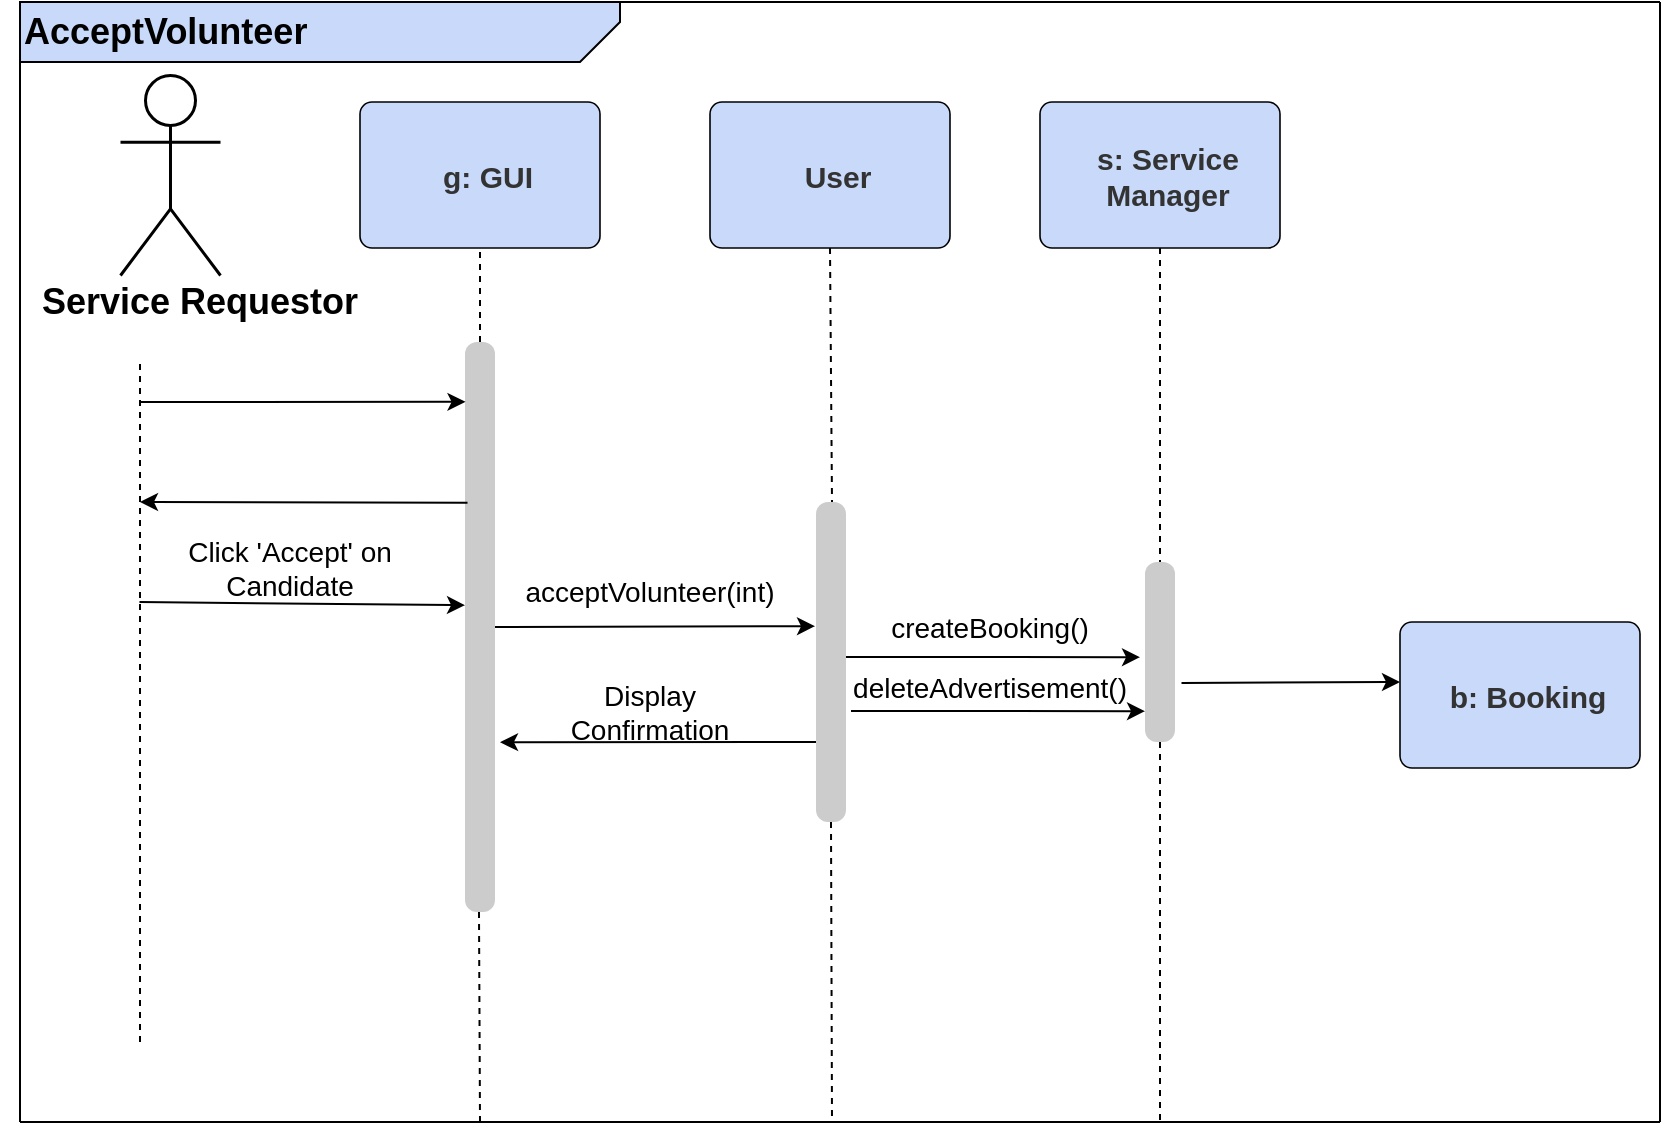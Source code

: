 <mxfile version="14.4.9" type="github">
  <diagram id="llwENjA93QxbZF6YLLVZ" name="Page-1">
    <mxGraphModel dx="2131" dy="854" grid="1" gridSize="10" guides="1" tooltips="1" connect="1" arrows="1" fold="1" page="1" pageScale="1" pageWidth="850" pageHeight="1100" math="0" shadow="0">
      <root>
        <mxCell id="0" />
        <mxCell id="1" parent="0" />
        <mxCell id="uYFd_QaFXTuMg8h9Bsqa-2" value="" style="endArrow=none;html=1;" parent="1" edge="1">
          <mxGeometry width="50" height="50" relative="1" as="geometry">
            <mxPoint x="20" y="640" as="sourcePoint" />
            <mxPoint x="20" y="80" as="targetPoint" />
          </mxGeometry>
        </mxCell>
        <mxCell id="uYFd_QaFXTuMg8h9Bsqa-3" value="&lt;font style=&quot;font-size: 18px&quot;&gt;&lt;b&gt;AcceptVolunteer&lt;/b&gt;&lt;/font&gt;" style="shape=card;whiteSpace=wrap;html=1;shadow=0;direction=north;size=20;flipH=1;fillColor=#C8D9F9;align=left;" parent="1" vertex="1">
          <mxGeometry x="20" y="80" width="300" height="30" as="geometry" />
        </mxCell>
        <UserObject label="" lucidchartObjectId="MQdmsXt1-PA9" id="uYFd_QaFXTuMg8h9Bsqa-4">
          <mxCell style="html=1;overflow=block;blockSpacing=1;whiteSpace=wrap;shape=umlActor;labelPosition=center;verticalLabelPosition=bottom;verticalAlign=top;whiteSpace=nowrap;whiteSpace=wrap;fontSize=13;spacingLeft=8.4;spacing=0;strokeOpacity=100;fillOpacity=0;rounded=1;absoluteArcSize=1;arcSize=12;fillColor=#000000;strokeWidth=1.5;" parent="1" vertex="1">
            <mxGeometry x="70" y="116.5" width="50" height="100" as="geometry" />
          </mxCell>
        </UserObject>
        <UserObject label="g: GUI" lucidchartObjectId="MQdmAqv0ttIW" id="uYFd_QaFXTuMg8h9Bsqa-8">
          <mxCell style="html=1;overflow=block;blockSpacing=1;whiteSpace=wrap;;whiteSpace=wrap;fontSize=15;fontColor=#333333;fontStyle=1;spacingLeft=8.4;spacing=3.8;strokeOpacity=100;fillOpacity=100;rounded=1;absoluteArcSize=1;arcSize=12;fillColor=#c8d9f9;strokeWidth=0.8;" parent="1" vertex="1">
            <mxGeometry x="190" y="130" width="120" height="73" as="geometry" />
          </mxCell>
        </UserObject>
        <mxCell id="uYFd_QaFXTuMg8h9Bsqa-10" value="" style="endArrow=none;dashed=1;html=1;entryX=0.5;entryY=1;entryDx=0;entryDy=0;exitX=0.5;exitY=0;exitDx=0;exitDy=0;" parent="1" source="uYFd_QaFXTuMg8h9Bsqa-37" target="uYFd_QaFXTuMg8h9Bsqa-8" edge="1">
          <mxGeometry width="50" height="50" relative="1" as="geometry">
            <mxPoint x="250" y="240" as="sourcePoint" />
            <mxPoint x="300" y="190" as="targetPoint" />
          </mxGeometry>
        </mxCell>
        <mxCell id="uYFd_QaFXTuMg8h9Bsqa-12" value="" style="endArrow=none;dashed=1;html=1;" parent="1" edge="1">
          <mxGeometry width="50" height="50" relative="1" as="geometry">
            <mxPoint x="80" y="600" as="sourcePoint" />
            <mxPoint x="80" y="260" as="targetPoint" />
          </mxGeometry>
        </mxCell>
        <mxCell id="uYFd_QaFXTuMg8h9Bsqa-32" value="&lt;font style=&quot;font-size: 18px&quot;&gt;&lt;b&gt;Service Requestor&lt;/b&gt;&lt;/font&gt;" style="text;html=1;strokeColor=none;fillColor=none;align=center;verticalAlign=middle;whiteSpace=wrap;rounded=0;shadow=0;" parent="1" vertex="1">
          <mxGeometry x="10" y="210" width="200" height="40" as="geometry" />
        </mxCell>
        <mxCell id="uYFd_QaFXTuMg8h9Bsqa-33" value="" style="endArrow=none;html=1;" parent="1" edge="1">
          <mxGeometry width="50" height="50" relative="1" as="geometry">
            <mxPoint x="20" y="640" as="sourcePoint" />
            <mxPoint x="840" y="640" as="targetPoint" />
          </mxGeometry>
        </mxCell>
        <mxCell id="uYFd_QaFXTuMg8h9Bsqa-34" value="" style="endArrow=none;html=1;" parent="1" edge="1">
          <mxGeometry width="50" height="50" relative="1" as="geometry">
            <mxPoint x="840" y="640" as="sourcePoint" />
            <mxPoint x="840" y="80" as="targetPoint" />
          </mxGeometry>
        </mxCell>
        <mxCell id="uYFd_QaFXTuMg8h9Bsqa-35" value="" style="endArrow=none;html=1;entryX=1;entryY=0;entryDx=0;entryDy=0;entryPerimeter=0;" parent="1" target="uYFd_QaFXTuMg8h9Bsqa-3" edge="1">
          <mxGeometry width="50" height="50" relative="1" as="geometry">
            <mxPoint x="840" y="80" as="sourcePoint" />
            <mxPoint x="900" y="410" as="targetPoint" />
          </mxGeometry>
        </mxCell>
        <UserObject label="" lucidchartObjectId="MQdme0VbJFhK" id="uYFd_QaFXTuMg8h9Bsqa-37">
          <mxCell style="html=1;overflow=block;blockSpacing=1;whiteSpace=wrap;;whiteSpace=wrap;fontSize=13;spacingLeft=8.4;spacing=3.8;strokeOpacity=0;fillOpacity=100;rounded=1;absoluteArcSize=1;arcSize=12;fillColor=#cccccc;strokeWidth=0.8;" parent="1" vertex="1">
            <mxGeometry x="242.5" y="250" width="15" height="285" as="geometry" />
          </mxCell>
        </UserObject>
        <mxCell id="uYFd_QaFXTuMg8h9Bsqa-38" value="" style="endArrow=none;dashed=1;html=1;entryX=0.5;entryY=1;entryDx=0;entryDy=0;" parent="1" edge="1">
          <mxGeometry width="50" height="50" relative="1" as="geometry">
            <mxPoint x="250" y="640" as="sourcePoint" />
            <mxPoint x="249.5" y="535" as="targetPoint" />
          </mxGeometry>
        </mxCell>
        <mxCell id="uYFd_QaFXTuMg8h9Bsqa-39" value="" style="endArrow=classic;html=1;entryX=0.017;entryY=0.105;entryDx=0;entryDy=0;entryPerimeter=0;" parent="1" target="uYFd_QaFXTuMg8h9Bsqa-37" edge="1">
          <mxGeometry width="50" height="50" relative="1" as="geometry">
            <mxPoint x="80" y="280" as="sourcePoint" />
            <mxPoint x="840" y="440" as="targetPoint" />
          </mxGeometry>
        </mxCell>
        <mxCell id="uYFd_QaFXTuMg8h9Bsqa-40" value="&lt;font style=&quot;font-size: 14px&quot;&gt;Click &#39;Accept&#39; on Candidate&lt;/font&gt;" style="text;html=1;strokeColor=none;fillColor=none;align=center;verticalAlign=middle;whiteSpace=wrap;rounded=0;" parent="1" vertex="1">
          <mxGeometry x="90" y="347.5" width="130" height="30" as="geometry" />
        </mxCell>
        <UserObject label="User" lucidchartObjectId="MQdmAqv0ttIW" id="uYFd_QaFXTuMg8h9Bsqa-41">
          <mxCell style="html=1;overflow=block;blockSpacing=1;whiteSpace=wrap;;whiteSpace=wrap;fontSize=15;fontColor=#333333;fontStyle=1;spacingLeft=8.4;spacing=3.8;strokeOpacity=100;fillOpacity=100;rounded=1;absoluteArcSize=1;arcSize=12;fillColor=#c8d9f9;strokeWidth=0.8;" parent="1" vertex="1">
            <mxGeometry x="365" y="130" width="120" height="73" as="geometry" />
          </mxCell>
        </UserObject>
        <UserObject label="s: Service Manager" lucidchartObjectId="MQdmAqv0ttIW" id="uYFd_QaFXTuMg8h9Bsqa-42">
          <mxCell style="html=1;overflow=block;blockSpacing=1;whiteSpace=wrap;;whiteSpace=wrap;fontSize=15;fontColor=#333333;fontStyle=1;spacingLeft=8.4;spacing=3.8;strokeOpacity=100;fillOpacity=100;rounded=1;absoluteArcSize=1;arcSize=12;fillColor=#c8d9f9;strokeWidth=0.8;" parent="1" vertex="1">
            <mxGeometry x="530" y="130" width="120" height="73" as="geometry" />
          </mxCell>
        </UserObject>
        <UserObject label="b: Booking" lucidchartObjectId="MQdmAqv0ttIW" id="uYFd_QaFXTuMg8h9Bsqa-43">
          <mxCell style="html=1;overflow=block;blockSpacing=1;whiteSpace=wrap;;whiteSpace=wrap;fontSize=15;fontColor=#333333;fontStyle=1;spacingLeft=8.4;spacing=3.8;strokeOpacity=100;fillOpacity=100;rounded=1;absoluteArcSize=1;arcSize=12;fillColor=#c8d9f9;strokeWidth=0.8;" parent="1" vertex="1">
            <mxGeometry x="710" y="390" width="120" height="73" as="geometry" />
          </mxCell>
        </UserObject>
        <UserObject label="" lucidchartObjectId="MQdmyBwsHD2w" id="uYFd_QaFXTuMg8h9Bsqa-45">
          <mxCell style="html=1;overflow=block;blockSpacing=1;whiteSpace=wrap;;whiteSpace=wrap;fontSize=13;spacingLeft=8.4;spacing=3.8;strokeOpacity=0;fillOpacity=100;rounded=1;absoluteArcSize=1;arcSize=12;fillColor=#cccccc;strokeWidth=0.8;" parent="1" vertex="1">
            <mxGeometry x="418" y="330" width="15" height="160" as="geometry" />
          </mxCell>
        </UserObject>
        <UserObject label="" lucidchartObjectId="MQdmyBwsHD2w" id="uYFd_QaFXTuMg8h9Bsqa-46">
          <mxCell style="html=1;overflow=block;blockSpacing=1;whiteSpace=wrap;;whiteSpace=wrap;fontSize=13;spacingLeft=8.4;spacing=3.8;strokeOpacity=0;fillOpacity=100;rounded=1;absoluteArcSize=1;arcSize=12;fillColor=#cccccc;strokeWidth=0.8;" parent="1" vertex="1">
            <mxGeometry x="582.5" y="360" width="15" height="90" as="geometry" />
          </mxCell>
        </UserObject>
        <mxCell id="uYFd_QaFXTuMg8h9Bsqa-47" value="" style="endArrow=classic;html=1;exitX=1;exitY=0.5;exitDx=0;exitDy=0;entryX=-0.033;entryY=0.388;entryDx=0;entryDy=0;entryPerimeter=0;" parent="1" source="uYFd_QaFXTuMg8h9Bsqa-37" target="uYFd_QaFXTuMg8h9Bsqa-45" edge="1">
          <mxGeometry width="50" height="50" relative="1" as="geometry">
            <mxPoint x="790" y="470" as="sourcePoint" />
            <mxPoint x="840" y="420" as="targetPoint" />
          </mxGeometry>
        </mxCell>
        <mxCell id="uYFd_QaFXTuMg8h9Bsqa-48" value="" style="endArrow=classic;html=1;exitX=1;exitY=0.5;exitDx=0;exitDy=0;" parent="1" edge="1">
          <mxGeometry width="50" height="50" relative="1" as="geometry">
            <mxPoint x="433" y="407.5" as="sourcePoint" />
            <mxPoint x="580" y="407.58" as="targetPoint" />
          </mxGeometry>
        </mxCell>
        <mxCell id="uYFd_QaFXTuMg8h9Bsqa-49" value="" style="endArrow=classic;html=1;exitX=1.217;exitY=0.672;exitDx=0;exitDy=0;exitPerimeter=0;" parent="1" source="uYFd_QaFXTuMg8h9Bsqa-46" edge="1">
          <mxGeometry width="50" height="50" relative="1" as="geometry">
            <mxPoint x="790" y="470" as="sourcePoint" />
            <mxPoint x="710" y="420" as="targetPoint" />
          </mxGeometry>
        </mxCell>
        <mxCell id="uYFd_QaFXTuMg8h9Bsqa-50" value="&lt;span style=&quot;font-size: 14px&quot;&gt;acceptVolunteer(int)&lt;/span&gt;" style="text;html=1;strokeColor=none;fillColor=none;align=center;verticalAlign=middle;whiteSpace=wrap;rounded=0;" parent="1" vertex="1">
          <mxGeometry x="270" y="360" width="130" height="30" as="geometry" />
        </mxCell>
        <mxCell id="uYFd_QaFXTuMg8h9Bsqa-51" value="&lt;font style=&quot;font-size: 14px&quot;&gt;createBooking()&lt;/font&gt;" style="text;html=1;strokeColor=none;fillColor=none;align=center;verticalAlign=middle;whiteSpace=wrap;rounded=0;" parent="1" vertex="1">
          <mxGeometry x="440" y="377.5" width="130" height="30" as="geometry" />
        </mxCell>
        <mxCell id="uYFd_QaFXTuMg8h9Bsqa-52" value="" style="endArrow=classic;html=1;exitX=0;exitY=0.75;exitDx=0;exitDy=0;entryX=1.167;entryY=0.702;entryDx=0;entryDy=0;entryPerimeter=0;" parent="1" source="uYFd_QaFXTuMg8h9Bsqa-45" target="uYFd_QaFXTuMg8h9Bsqa-37" edge="1">
          <mxGeometry width="50" height="50" relative="1" as="geometry">
            <mxPoint x="790" y="480" as="sourcePoint" />
            <mxPoint x="840" y="430" as="targetPoint" />
          </mxGeometry>
        </mxCell>
        <mxCell id="uYFd_QaFXTuMg8h9Bsqa-53" value="&lt;span style=&quot;font-size: 14px&quot;&gt;Display Confirmation&lt;/span&gt;" style="text;html=1;strokeColor=none;fillColor=none;align=center;verticalAlign=middle;whiteSpace=wrap;rounded=0;" parent="1" vertex="1">
          <mxGeometry x="270" y="420" width="130" height="30" as="geometry" />
        </mxCell>
        <mxCell id="uYFd_QaFXTuMg8h9Bsqa-54" value="" style="endArrow=none;dashed=1;html=1;exitX=0.5;exitY=1;exitDx=0;exitDy=0;" parent="1" source="uYFd_QaFXTuMg8h9Bsqa-45" edge="1">
          <mxGeometry width="50" height="50" relative="1" as="geometry">
            <mxPoint x="790" y="480" as="sourcePoint" />
            <mxPoint x="426" y="640" as="targetPoint" />
          </mxGeometry>
        </mxCell>
        <mxCell id="uYFd_QaFXTuMg8h9Bsqa-55" value="" style="endArrow=none;dashed=1;html=1;exitX=0.5;exitY=1;exitDx=0;exitDy=0;" parent="1" edge="1">
          <mxGeometry width="50" height="50" relative="1" as="geometry">
            <mxPoint x="425" y="203" as="sourcePoint" />
            <mxPoint x="426" y="330" as="targetPoint" />
          </mxGeometry>
        </mxCell>
        <mxCell id="uYFd_QaFXTuMg8h9Bsqa-58" value="" style="endArrow=none;dashed=1;html=1;" parent="1" edge="1">
          <mxGeometry width="50" height="50" relative="1" as="geometry">
            <mxPoint x="590" y="450" as="sourcePoint" />
            <mxPoint x="590" y="640" as="targetPoint" />
          </mxGeometry>
        </mxCell>
        <mxCell id="uYFd_QaFXTuMg8h9Bsqa-59" value="" style="endArrow=none;dashed=1;html=1;exitX=0.5;exitY=1;exitDx=0;exitDy=0;entryX=0.5;entryY=0;entryDx=0;entryDy=0;" parent="1" source="uYFd_QaFXTuMg8h9Bsqa-42" target="uYFd_QaFXTuMg8h9Bsqa-46" edge="1">
          <mxGeometry width="50" height="50" relative="1" as="geometry">
            <mxPoint x="790" y="480" as="sourcePoint" />
            <mxPoint x="840" y="430" as="targetPoint" />
          </mxGeometry>
        </mxCell>
        <mxCell id="mB_n3BI9cVwcv5ijJMTX-1" value="" style="endArrow=classic;html=1;exitX=1;exitY=0.5;exitDx=0;exitDy=0;" edge="1" parent="1">
          <mxGeometry width="50" height="50" relative="1" as="geometry">
            <mxPoint x="435.5" y="434.5" as="sourcePoint" />
            <mxPoint x="582.5" y="434.58" as="targetPoint" />
          </mxGeometry>
        </mxCell>
        <mxCell id="mB_n3BI9cVwcv5ijJMTX-2" value="&lt;font style=&quot;font-size: 14px&quot;&gt;deleteAdvertisement()&lt;/font&gt;" style="text;html=1;strokeColor=none;fillColor=none;align=center;verticalAlign=middle;whiteSpace=wrap;rounded=0;" vertex="1" parent="1">
          <mxGeometry x="440" y="407.5" width="130" height="30" as="geometry" />
        </mxCell>
        <mxCell id="mB_n3BI9cVwcv5ijJMTX-5" value="" style="endArrow=classic;html=1;exitX=0.083;exitY=0.282;exitDx=0;exitDy=0;exitPerimeter=0;" edge="1" parent="1" source="uYFd_QaFXTuMg8h9Bsqa-37">
          <mxGeometry width="50" height="50" relative="1" as="geometry">
            <mxPoint x="400" y="460" as="sourcePoint" />
            <mxPoint x="80" y="330" as="targetPoint" />
          </mxGeometry>
        </mxCell>
        <mxCell id="mB_n3BI9cVwcv5ijJMTX-6" value="" style="endArrow=classic;html=1;entryX=0.017;entryY=0.146;entryDx=0;entryDy=0;entryPerimeter=0;" edge="1" parent="1">
          <mxGeometry width="50" height="50" relative="1" as="geometry">
            <mxPoint x="79.74" y="380" as="sourcePoint" />
            <mxPoint x="242.495" y="381.61" as="targetPoint" />
          </mxGeometry>
        </mxCell>
      </root>
    </mxGraphModel>
  </diagram>
</mxfile>
